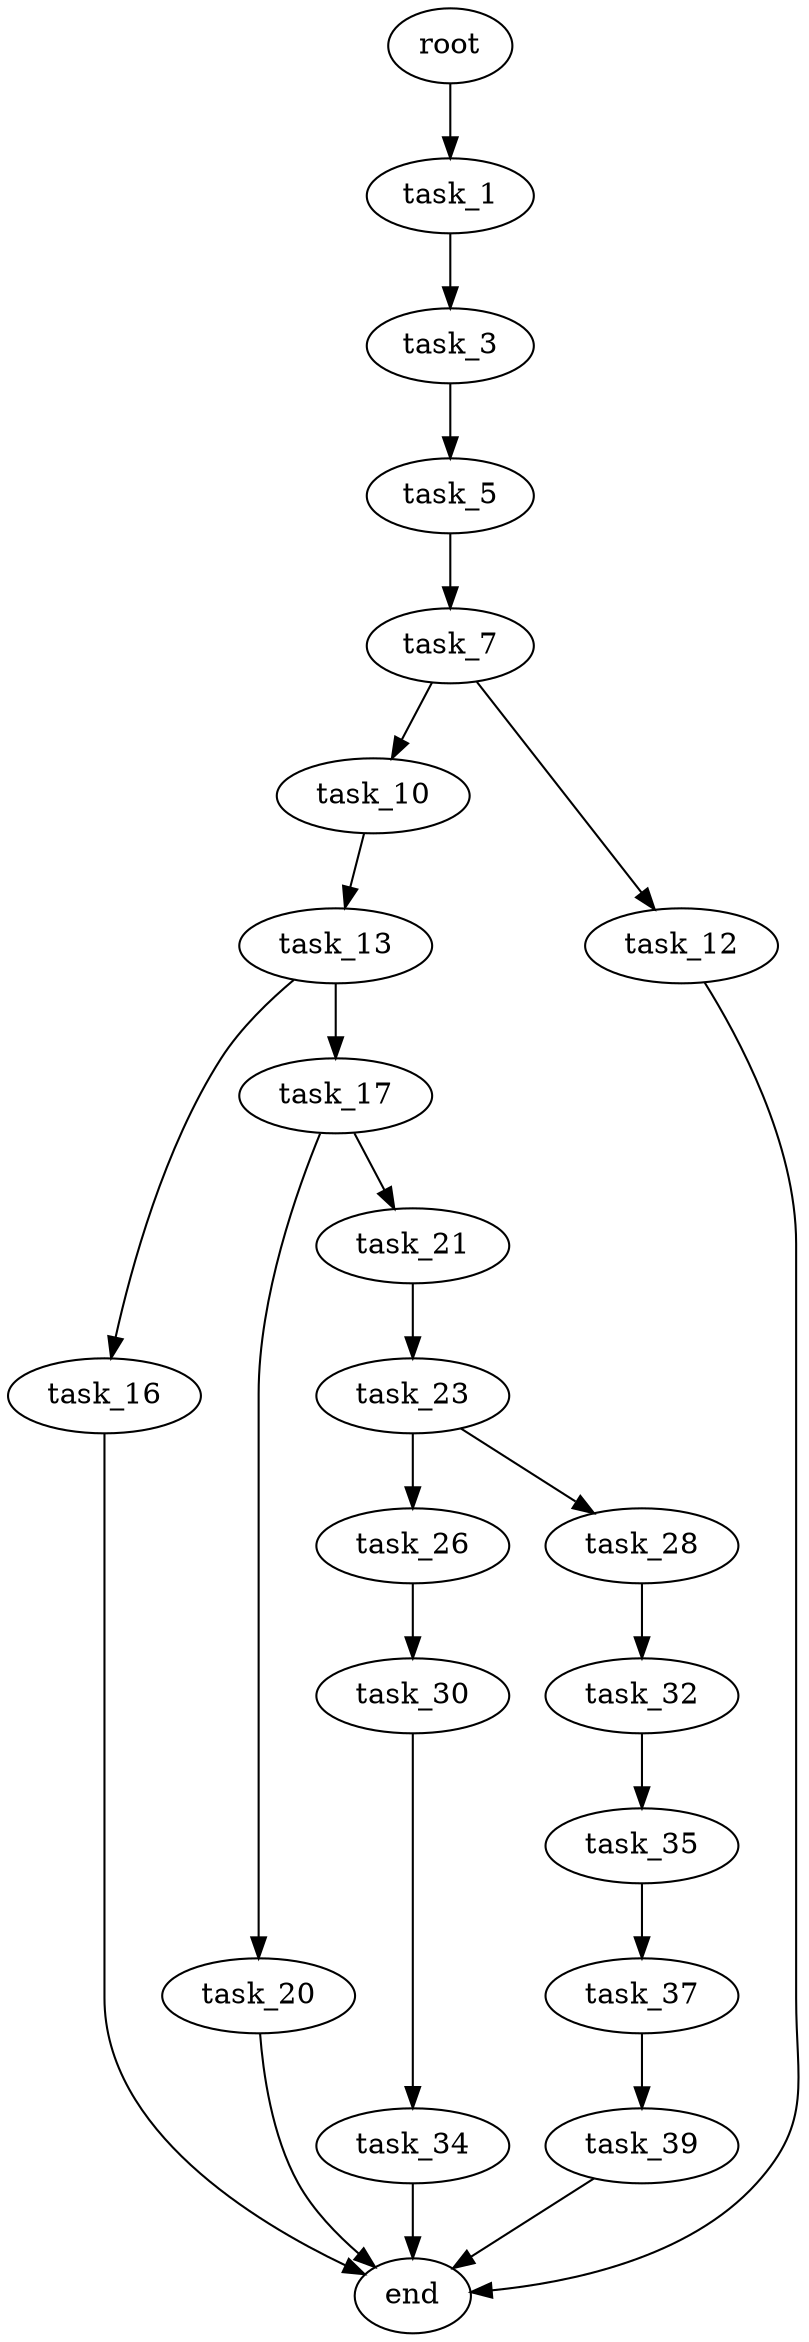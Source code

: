 digraph G {
  root [size="0.000000"];
  task_1 [size="28991029248.000000"];
  task_3 [size="9886725027.000000"];
  task_5 [size="2810914699.000000"];
  task_7 [size="5901116612.000000"];
  task_10 [size="8433350740.000000"];
  task_12 [size="231928233984.000000"];
  task_13 [size="101532188292.000000"];
  end [size="0.000000"];
  task_16 [size="21127134749.000000"];
  task_17 [size="782757789696.000000"];
  task_20 [size="70694295151.000000"];
  task_21 [size="20682438877.000000"];
  task_23 [size="164907489876.000000"];
  task_26 [size="3286076599.000000"];
  task_28 [size="231928233984.000000"];
  task_30 [size="42932214048.000000"];
  task_32 [size="612416728.000000"];
  task_34 [size="1073741824000.000000"];
  task_35 [size="1073741824000.000000"];
  task_37 [size="68719476736.000000"];
  task_39 [size="258625920384.000000"];

  root -> task_1 [size="1.000000"];
  task_1 -> task_3 [size="75497472.000000"];
  task_3 -> task_5 [size="33554432.000000"];
  task_5 -> task_7 [size="75497472.000000"];
  task_7 -> task_10 [size="209715200.000000"];
  task_7 -> task_12 [size="209715200.000000"];
  task_10 -> task_13 [size="301989888.000000"];
  task_12 -> end [size="1.000000"];
  task_13 -> task_16 [size="134217728.000000"];
  task_13 -> task_17 [size="134217728.000000"];
  task_16 -> end [size="1.000000"];
  task_17 -> task_20 [size="679477248.000000"];
  task_17 -> task_21 [size="679477248.000000"];
  task_20 -> end [size="1.000000"];
  task_21 -> task_23 [size="679477248.000000"];
  task_23 -> task_26 [size="134217728.000000"];
  task_23 -> task_28 [size="134217728.000000"];
  task_26 -> task_30 [size="75497472.000000"];
  task_28 -> task_32 [size="301989888.000000"];
  task_30 -> task_34 [size="134217728.000000"];
  task_32 -> task_35 [size="33554432.000000"];
  task_34 -> end [size="1.000000"];
  task_35 -> task_37 [size="838860800.000000"];
  task_37 -> task_39 [size="134217728.000000"];
  task_39 -> end [size="1.000000"];
}
